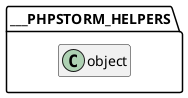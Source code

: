 @startuml
set namespaceSeparator \\
hide members
hide << alias >> circle

class ___PHPSTORM_HELPERS\\object
@enduml
